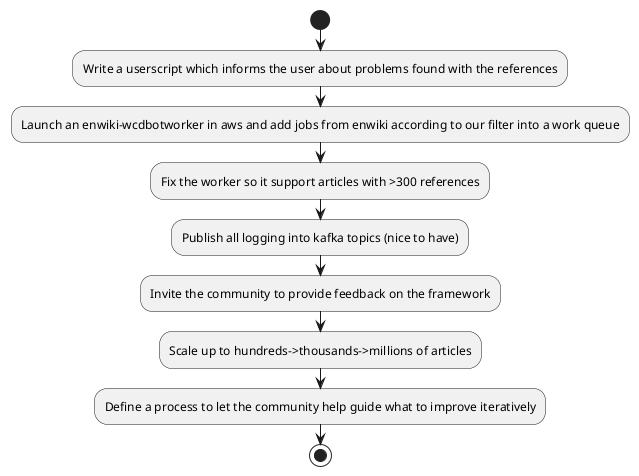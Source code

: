 @startuml
'https://plantuml.com/activity-diagram-beta

start
:Write a userscript which informs the user about problems found with the references;
:Launch an enwiki-wcdbotworker in aws and add jobs from enwiki according to our filter into a work queue;
:Fix the worker so it support articles with >300 references;
:Publish all logging into kafka topics (nice to have);
:Invite the community to provide feedback on the framework;
:Scale up to hundreds->thousands->millions of articles;
:Define a process to let the community help guide what to improve iteratively;
stop

@enduml
